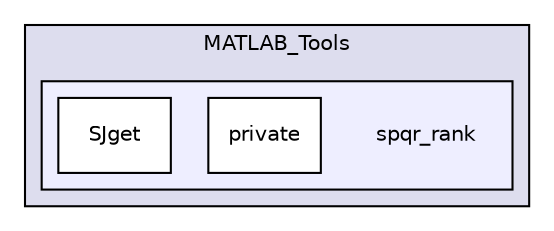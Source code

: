 digraph "libs/SuiteSparse/MATLAB_Tools/spqr_rank" {
  compound=true
  node [ fontsize="10", fontname="Helvetica"];
  edge [ labelfontsize="10", labelfontname="Helvetica"];
  subgraph clusterdir_0e1e4a5b9440aa22d8a417c9c4950190 {
    graph [ bgcolor="#ddddee", pencolor="black", label="MATLAB_Tools" fontname="Helvetica", fontsize="10", URL="dir_0e1e4a5b9440aa22d8a417c9c4950190.html"]
  subgraph clusterdir_c6115b1cc9f745c60d4f7c6de5993a0e {
    graph [ bgcolor="#eeeeff", pencolor="black", label="" URL="dir_c6115b1cc9f745c60d4f7c6de5993a0e.html"];
    dir_c6115b1cc9f745c60d4f7c6de5993a0e [shape=plaintext label="spqr_rank"];
    dir_2c24d9e75909b40ab6d068de7382f3d8 [shape=box label="private" color="black" fillcolor="white" style="filled" URL="dir_2c24d9e75909b40ab6d068de7382f3d8.html"];
    dir_9fda2f011c0b2b11b4e11b0f8cf2ca13 [shape=box label="SJget" color="black" fillcolor="white" style="filled" URL="dir_9fda2f011c0b2b11b4e11b0f8cf2ca13.html"];
  }
  }
}
